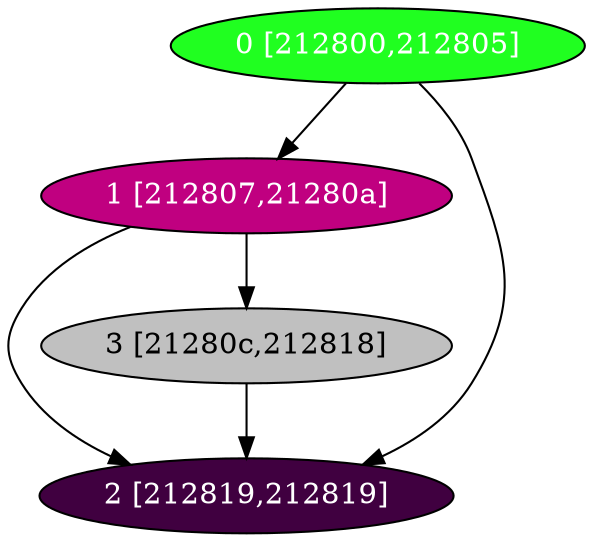 diGraph libnss3{
	libnss3_0  [style=filled fillcolor="#20FF20" fontcolor="#ffffff" shape=oval label="0 [212800,212805]"]
	libnss3_1  [style=filled fillcolor="#C00080" fontcolor="#ffffff" shape=oval label="1 [212807,21280a]"]
	libnss3_2  [style=filled fillcolor="#400040" fontcolor="#ffffff" shape=oval label="2 [212819,212819]"]
	libnss3_3  [style=filled fillcolor="#C0C0C0" fontcolor="#000000" shape=oval label="3 [21280c,212818]"]

	libnss3_0 -> libnss3_1
	libnss3_0 -> libnss3_2
	libnss3_1 -> libnss3_2
	libnss3_1 -> libnss3_3
	libnss3_3 -> libnss3_2
}